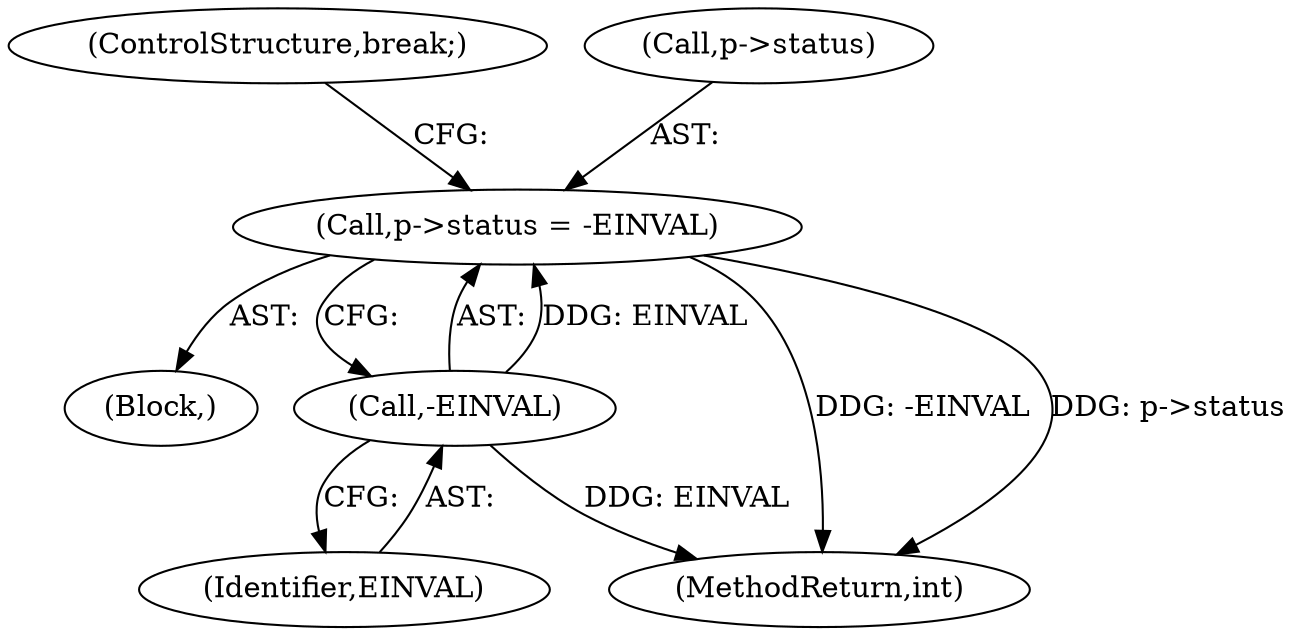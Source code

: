 digraph "0_Android_aeea52da00d210587fb3ed895de3d5f2e0264c88_11@pointer" {
"1000483" [label="(Call,p->status = -EINVAL)"];
"1000487" [label="(Call,-EINVAL)"];
"1000406" [label="(Block,)"];
"1000487" [label="(Call,-EINVAL)"];
"1001028" [label="(MethodReturn,int)"];
"1000489" [label="(ControlStructure,break;)"];
"1000488" [label="(Identifier,EINVAL)"];
"1000484" [label="(Call,p->status)"];
"1000483" [label="(Call,p->status = -EINVAL)"];
"1000483" -> "1000406"  [label="AST: "];
"1000483" -> "1000487"  [label="CFG: "];
"1000484" -> "1000483"  [label="AST: "];
"1000487" -> "1000483"  [label="AST: "];
"1000489" -> "1000483"  [label="CFG: "];
"1000483" -> "1001028"  [label="DDG: -EINVAL"];
"1000483" -> "1001028"  [label="DDG: p->status"];
"1000487" -> "1000483"  [label="DDG: EINVAL"];
"1000487" -> "1000488"  [label="CFG: "];
"1000488" -> "1000487"  [label="AST: "];
"1000487" -> "1001028"  [label="DDG: EINVAL"];
}
